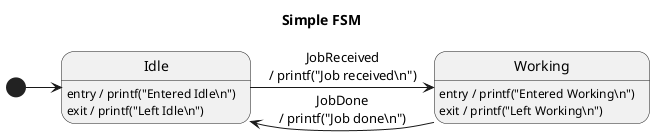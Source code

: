 ' This is
' the multiline
' copyright header

@startuml
title Simple FSM

[*] -> Idle

Idle : entry / printf("Entered Idle\\n")
Idle : exit / printf("Left Idle\\n")
Idle -> Working : JobReceived\n/ printf("Job received\\n")

Working : entry / printf("Entered Working\\n")
Working : exit / printf("Left Working\\n")
Working -> Idle : JobDone\n/ printf("Job done\\n")
